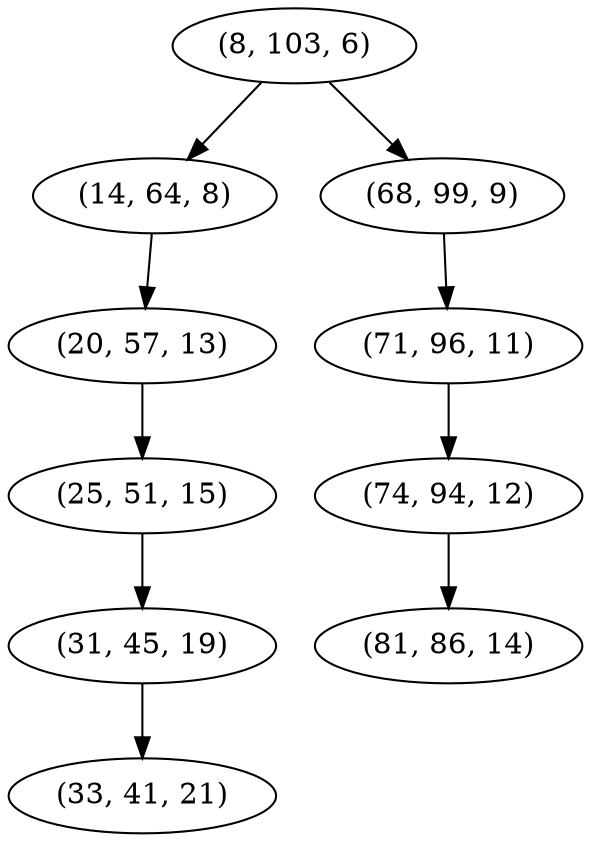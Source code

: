 digraph tree {
    "(8, 103, 6)";
    "(14, 64, 8)";
    "(20, 57, 13)";
    "(25, 51, 15)";
    "(31, 45, 19)";
    "(33, 41, 21)";
    "(68, 99, 9)";
    "(71, 96, 11)";
    "(74, 94, 12)";
    "(81, 86, 14)";
    "(8, 103, 6)" -> "(14, 64, 8)";
    "(8, 103, 6)" -> "(68, 99, 9)";
    "(14, 64, 8)" -> "(20, 57, 13)";
    "(20, 57, 13)" -> "(25, 51, 15)";
    "(25, 51, 15)" -> "(31, 45, 19)";
    "(31, 45, 19)" -> "(33, 41, 21)";
    "(68, 99, 9)" -> "(71, 96, 11)";
    "(71, 96, 11)" -> "(74, 94, 12)";
    "(74, 94, 12)" -> "(81, 86, 14)";
}
